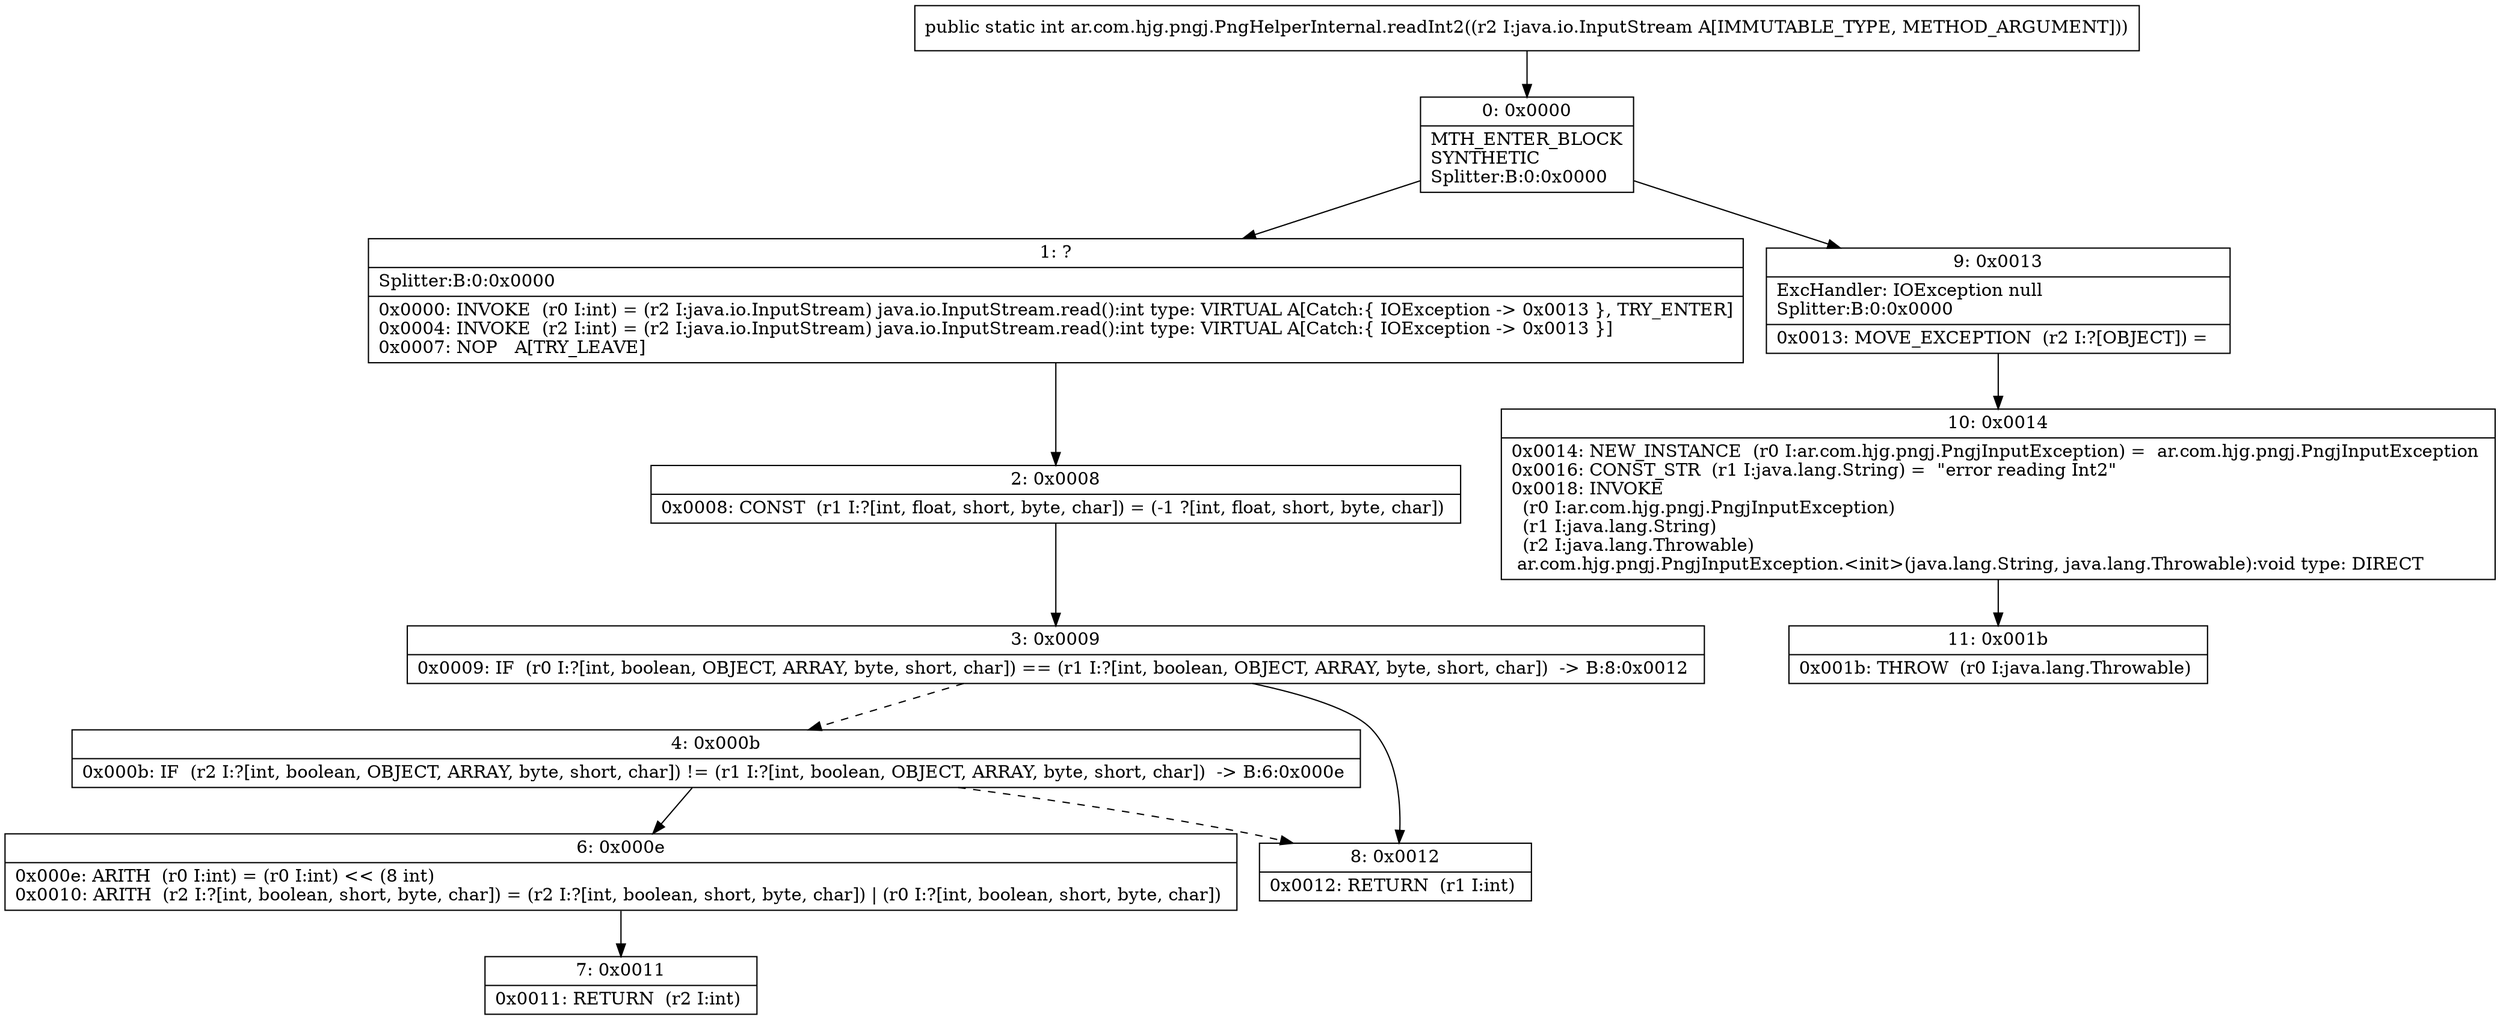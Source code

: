 digraph "CFG forar.com.hjg.pngj.PngHelperInternal.readInt2(Ljava\/io\/InputStream;)I" {
Node_0 [shape=record,label="{0\:\ 0x0000|MTH_ENTER_BLOCK\lSYNTHETIC\lSplitter:B:0:0x0000\l}"];
Node_1 [shape=record,label="{1\:\ ?|Splitter:B:0:0x0000\l|0x0000: INVOKE  (r0 I:int) = (r2 I:java.io.InputStream) java.io.InputStream.read():int type: VIRTUAL A[Catch:\{ IOException \-\> 0x0013 \}, TRY_ENTER]\l0x0004: INVOKE  (r2 I:int) = (r2 I:java.io.InputStream) java.io.InputStream.read():int type: VIRTUAL A[Catch:\{ IOException \-\> 0x0013 \}]\l0x0007: NOP   A[TRY_LEAVE]\l}"];
Node_2 [shape=record,label="{2\:\ 0x0008|0x0008: CONST  (r1 I:?[int, float, short, byte, char]) = (\-1 ?[int, float, short, byte, char]) \l}"];
Node_3 [shape=record,label="{3\:\ 0x0009|0x0009: IF  (r0 I:?[int, boolean, OBJECT, ARRAY, byte, short, char]) == (r1 I:?[int, boolean, OBJECT, ARRAY, byte, short, char])  \-\> B:8:0x0012 \l}"];
Node_4 [shape=record,label="{4\:\ 0x000b|0x000b: IF  (r2 I:?[int, boolean, OBJECT, ARRAY, byte, short, char]) != (r1 I:?[int, boolean, OBJECT, ARRAY, byte, short, char])  \-\> B:6:0x000e \l}"];
Node_6 [shape=record,label="{6\:\ 0x000e|0x000e: ARITH  (r0 I:int) = (r0 I:int) \<\< (8 int) \l0x0010: ARITH  (r2 I:?[int, boolean, short, byte, char]) = (r2 I:?[int, boolean, short, byte, char]) \| (r0 I:?[int, boolean, short, byte, char]) \l}"];
Node_7 [shape=record,label="{7\:\ 0x0011|0x0011: RETURN  (r2 I:int) \l}"];
Node_8 [shape=record,label="{8\:\ 0x0012|0x0012: RETURN  (r1 I:int) \l}"];
Node_9 [shape=record,label="{9\:\ 0x0013|ExcHandler: IOException null\lSplitter:B:0:0x0000\l|0x0013: MOVE_EXCEPTION  (r2 I:?[OBJECT]) =  \l}"];
Node_10 [shape=record,label="{10\:\ 0x0014|0x0014: NEW_INSTANCE  (r0 I:ar.com.hjg.pngj.PngjInputException) =  ar.com.hjg.pngj.PngjInputException \l0x0016: CONST_STR  (r1 I:java.lang.String) =  \"error reading Int2\" \l0x0018: INVOKE  \l  (r0 I:ar.com.hjg.pngj.PngjInputException)\l  (r1 I:java.lang.String)\l  (r2 I:java.lang.Throwable)\l ar.com.hjg.pngj.PngjInputException.\<init\>(java.lang.String, java.lang.Throwable):void type: DIRECT \l}"];
Node_11 [shape=record,label="{11\:\ 0x001b|0x001b: THROW  (r0 I:java.lang.Throwable) \l}"];
MethodNode[shape=record,label="{public static int ar.com.hjg.pngj.PngHelperInternal.readInt2((r2 I:java.io.InputStream A[IMMUTABLE_TYPE, METHOD_ARGUMENT])) }"];
MethodNode -> Node_0;
Node_0 -> Node_1;
Node_0 -> Node_9;
Node_1 -> Node_2;
Node_2 -> Node_3;
Node_3 -> Node_4[style=dashed];
Node_3 -> Node_8;
Node_4 -> Node_6;
Node_4 -> Node_8[style=dashed];
Node_6 -> Node_7;
Node_9 -> Node_10;
Node_10 -> Node_11;
}


